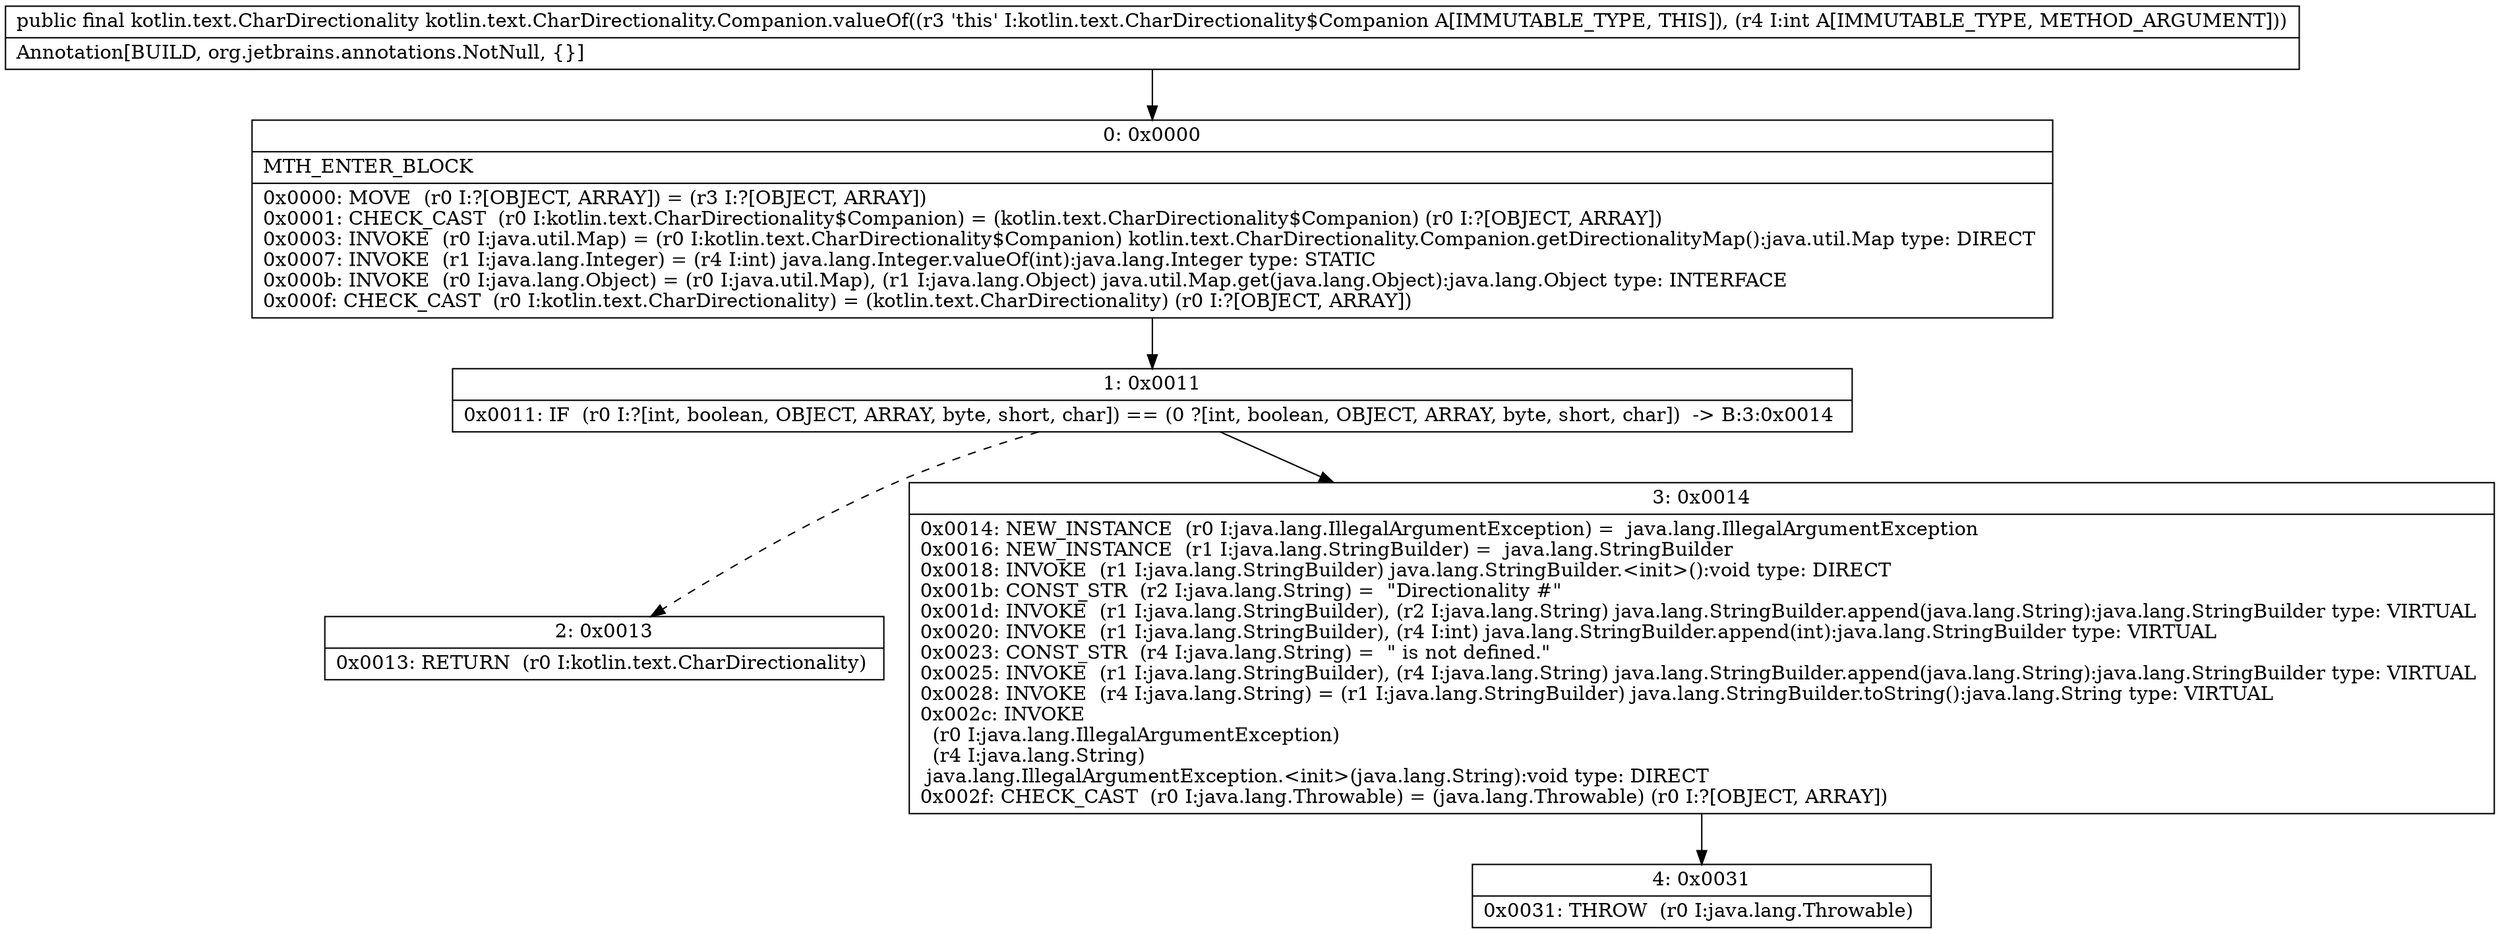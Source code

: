 digraph "CFG forkotlin.text.CharDirectionality.Companion.valueOf(I)Lkotlin\/text\/CharDirectionality;" {
Node_0 [shape=record,label="{0\:\ 0x0000|MTH_ENTER_BLOCK\l|0x0000: MOVE  (r0 I:?[OBJECT, ARRAY]) = (r3 I:?[OBJECT, ARRAY]) \l0x0001: CHECK_CAST  (r0 I:kotlin.text.CharDirectionality$Companion) = (kotlin.text.CharDirectionality$Companion) (r0 I:?[OBJECT, ARRAY]) \l0x0003: INVOKE  (r0 I:java.util.Map) = (r0 I:kotlin.text.CharDirectionality$Companion) kotlin.text.CharDirectionality.Companion.getDirectionalityMap():java.util.Map type: DIRECT \l0x0007: INVOKE  (r1 I:java.lang.Integer) = (r4 I:int) java.lang.Integer.valueOf(int):java.lang.Integer type: STATIC \l0x000b: INVOKE  (r0 I:java.lang.Object) = (r0 I:java.util.Map), (r1 I:java.lang.Object) java.util.Map.get(java.lang.Object):java.lang.Object type: INTERFACE \l0x000f: CHECK_CAST  (r0 I:kotlin.text.CharDirectionality) = (kotlin.text.CharDirectionality) (r0 I:?[OBJECT, ARRAY]) \l}"];
Node_1 [shape=record,label="{1\:\ 0x0011|0x0011: IF  (r0 I:?[int, boolean, OBJECT, ARRAY, byte, short, char]) == (0 ?[int, boolean, OBJECT, ARRAY, byte, short, char])  \-\> B:3:0x0014 \l}"];
Node_2 [shape=record,label="{2\:\ 0x0013|0x0013: RETURN  (r0 I:kotlin.text.CharDirectionality) \l}"];
Node_3 [shape=record,label="{3\:\ 0x0014|0x0014: NEW_INSTANCE  (r0 I:java.lang.IllegalArgumentException) =  java.lang.IllegalArgumentException \l0x0016: NEW_INSTANCE  (r1 I:java.lang.StringBuilder) =  java.lang.StringBuilder \l0x0018: INVOKE  (r1 I:java.lang.StringBuilder) java.lang.StringBuilder.\<init\>():void type: DIRECT \l0x001b: CONST_STR  (r2 I:java.lang.String) =  \"Directionality #\" \l0x001d: INVOKE  (r1 I:java.lang.StringBuilder), (r2 I:java.lang.String) java.lang.StringBuilder.append(java.lang.String):java.lang.StringBuilder type: VIRTUAL \l0x0020: INVOKE  (r1 I:java.lang.StringBuilder), (r4 I:int) java.lang.StringBuilder.append(int):java.lang.StringBuilder type: VIRTUAL \l0x0023: CONST_STR  (r4 I:java.lang.String) =  \" is not defined.\" \l0x0025: INVOKE  (r1 I:java.lang.StringBuilder), (r4 I:java.lang.String) java.lang.StringBuilder.append(java.lang.String):java.lang.StringBuilder type: VIRTUAL \l0x0028: INVOKE  (r4 I:java.lang.String) = (r1 I:java.lang.StringBuilder) java.lang.StringBuilder.toString():java.lang.String type: VIRTUAL \l0x002c: INVOKE  \l  (r0 I:java.lang.IllegalArgumentException)\l  (r4 I:java.lang.String)\l java.lang.IllegalArgumentException.\<init\>(java.lang.String):void type: DIRECT \l0x002f: CHECK_CAST  (r0 I:java.lang.Throwable) = (java.lang.Throwable) (r0 I:?[OBJECT, ARRAY]) \l}"];
Node_4 [shape=record,label="{4\:\ 0x0031|0x0031: THROW  (r0 I:java.lang.Throwable) \l}"];
MethodNode[shape=record,label="{public final kotlin.text.CharDirectionality kotlin.text.CharDirectionality.Companion.valueOf((r3 'this' I:kotlin.text.CharDirectionality$Companion A[IMMUTABLE_TYPE, THIS]), (r4 I:int A[IMMUTABLE_TYPE, METHOD_ARGUMENT]))  | Annotation[BUILD, org.jetbrains.annotations.NotNull, \{\}]\l}"];
MethodNode -> Node_0;
Node_0 -> Node_1;
Node_1 -> Node_2[style=dashed];
Node_1 -> Node_3;
Node_3 -> Node_4;
}

